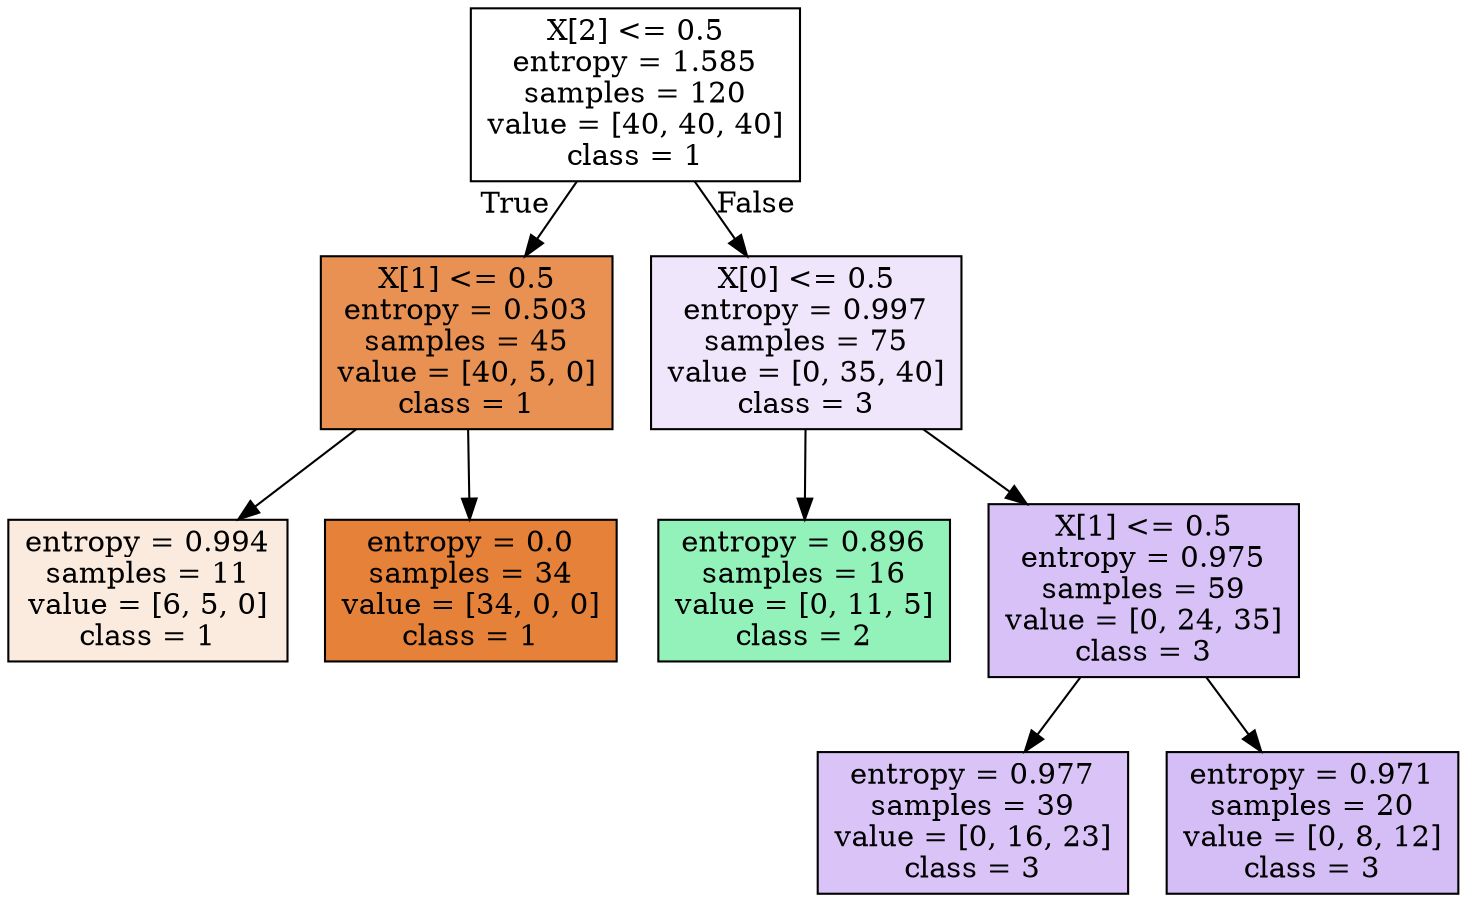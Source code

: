 digraph Tree {
node [shape=box, style="filled", color="black"] ;
0 [label="X[2] <= 0.5\nentropy = 1.585\nsamples = 120\nvalue = [40, 40, 40]\nclass = 1", fillcolor="#ffffff"] ;
1 [label="X[1] <= 0.5\nentropy = 0.503\nsamples = 45\nvalue = [40, 5, 0]\nclass = 1", fillcolor="#e89152"] ;
0 -> 1 [labeldistance=2.5, labelangle=45, headlabel="True"] ;
2 [label="entropy = 0.994\nsamples = 11\nvalue = [6, 5, 0]\nclass = 1", fillcolor="#fbeade"] ;
1 -> 2 ;
3 [label="entropy = 0.0\nsamples = 34\nvalue = [34, 0, 0]\nclass = 1", fillcolor="#e58139"] ;
1 -> 3 ;
4 [label="X[0] <= 0.5\nentropy = 0.997\nsamples = 75\nvalue = [0, 35, 40]\nclass = 3", fillcolor="#efe6fc"] ;
0 -> 4 [labeldistance=2.5, labelangle=-45, headlabel="False"] ;
5 [label="entropy = 0.896\nsamples = 16\nvalue = [0, 11, 5]\nclass = 2", fillcolor="#93f1ba"] ;
4 -> 5 ;
6 [label="X[1] <= 0.5\nentropy = 0.975\nsamples = 59\nvalue = [0, 24, 35]\nclass = 3", fillcolor="#d7c1f7"] ;
4 -> 6 ;
7 [label="entropy = 0.977\nsamples = 39\nvalue = [0, 16, 23]\nclass = 3", fillcolor="#d9c3f7"] ;
6 -> 7 ;
8 [label="entropy = 0.971\nsamples = 20\nvalue = [0, 8, 12]\nclass = 3", fillcolor="#d5bdf6"] ;
6 -> 8 ;
}